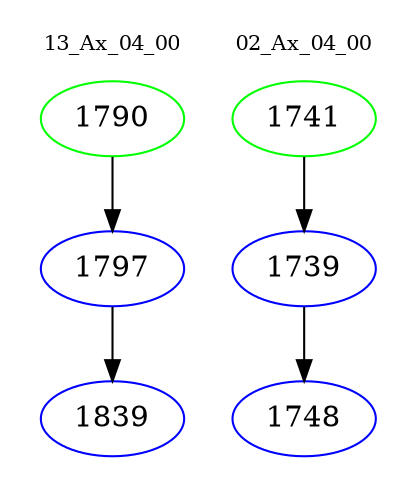 digraph{
subgraph cluster_0 {
color = white
label = "13_Ax_04_00";
fontsize=10;
T0_1790 [label="1790", color="green"]
T0_1790 -> T0_1797 [color="black"]
T0_1797 [label="1797", color="blue"]
T0_1797 -> T0_1839 [color="black"]
T0_1839 [label="1839", color="blue"]
}
subgraph cluster_1 {
color = white
label = "02_Ax_04_00";
fontsize=10;
T1_1741 [label="1741", color="green"]
T1_1741 -> T1_1739 [color="black"]
T1_1739 [label="1739", color="blue"]
T1_1739 -> T1_1748 [color="black"]
T1_1748 [label="1748", color="blue"]
}
}
